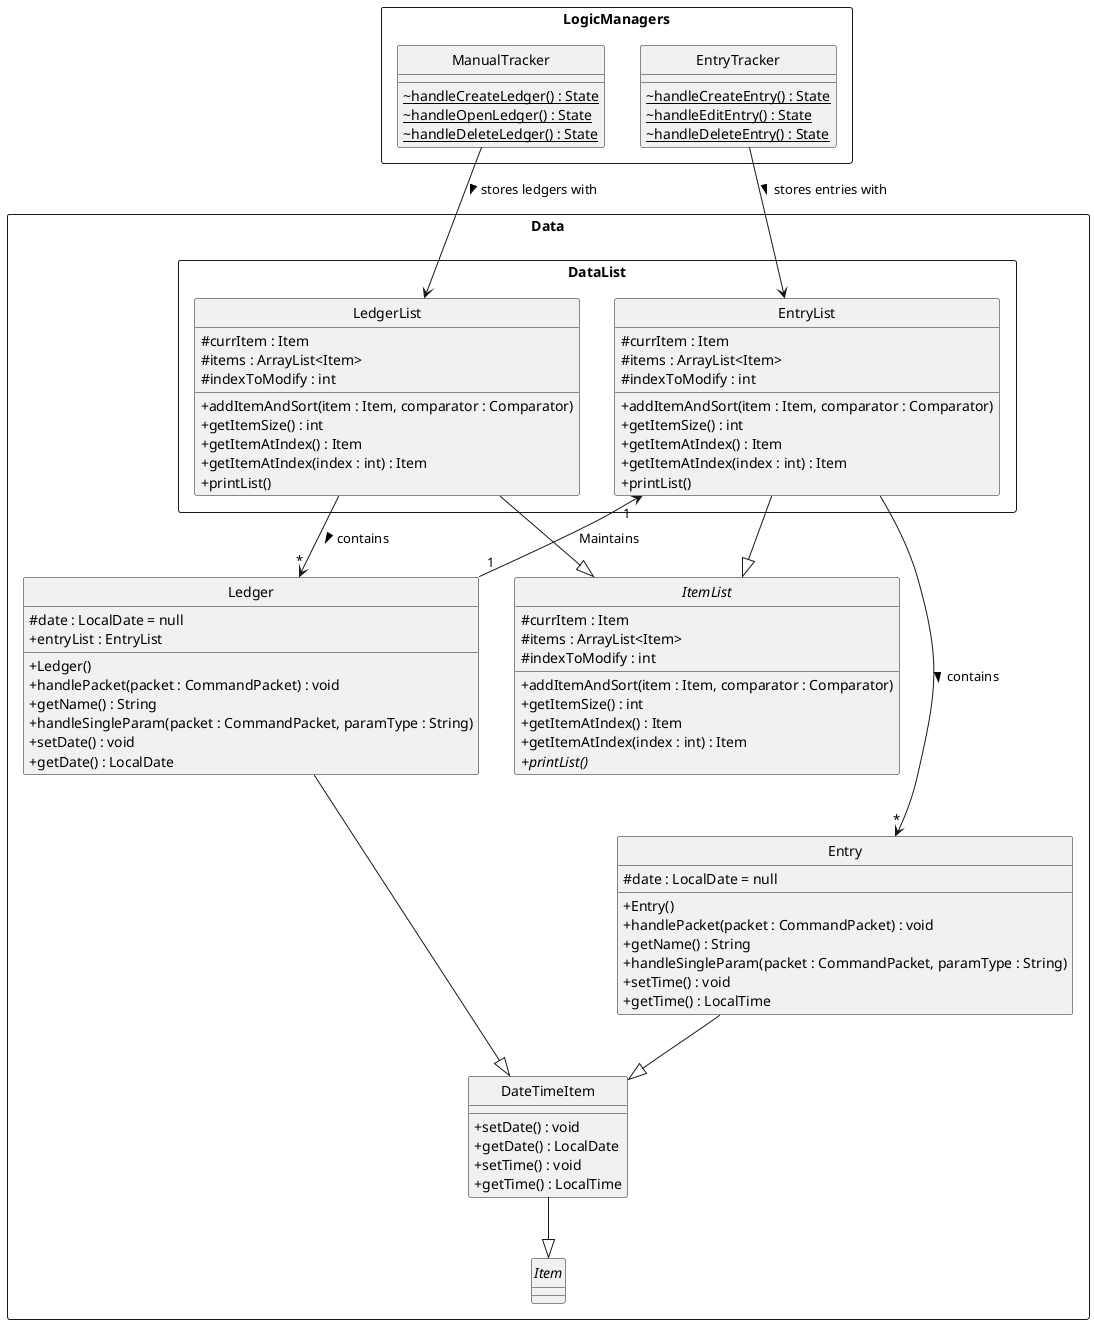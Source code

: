 @startuml
hide circle
scale 1094 width
skinparam classAttributeIconSize 0
skinparam BoxPadding 50
skinparam shadowing false


skinparam package<<Layout>> {
  borderColor Transparent
  backgroundColor Transparent
  fontColor Transparent
  stereotypeFontColor Transparent
}


rectangle Data {
    class DateTimeItem {
        + setDate() : void
        + getDate() : LocalDate
        + setTime() : void
        + getTime() : LocalTime
    }

    abstract class Item {
    }

    abstract class ItemList {
        # currItem : Item
        # items : ArrayList<Item>
        # indexToModify : int

        + addItemAndSort(item : Item, comparator : Comparator)
        + getItemSize() : int
        + getItemAtIndex() : Item
        + getItemAtIndex(index : int) : Item
        + {abstract} printList()
    }
    rectangle DataList {
        class LedgerList {
            # currItem : Item
            # items : ArrayList<Item>
            # indexToModify : int

            + addItemAndSort(item : Item, comparator : Comparator)
            + getItemSize() : int
            + getItemAtIndex() : Item
            + getItemAtIndex(index : int) : Item
            + printList()
        }

        class EntryList {
            # currItem : Item
            # items : ArrayList<Item>
            # indexToModify : int

            + addItemAndSort(item : Item, comparator : Comparator)
            + getItemSize() : int
            + getItemAtIndex() : Item
            + getItemAtIndex(index : int) : Item
            + printList()
        }
    }

    class Ledger {
        # date : LocalDate = null
        + entryList : EntryList
        + Ledger()
        + handlePacket(packet : CommandPacket) : void
        + getName() : String
        + handleSingleParam(packet : CommandPacket, paramType : String)
        + setDate() : void
        + getDate() : LocalDate
    }

    class Entry {
        # date : LocalDate = null
        + Entry()
        + handlePacket(packet : CommandPacket) : void
        + getName() : String
        + handleSingleParam(packet : CommandPacket, paramType : String)
        + setTime() : void
        + getTime() : LocalTime
    }


    DateTimeItem --|> Item
    Ledger --|> DateTimeItem
    Entry --|> DateTimeItem
    LedgerList --|> ItemList
    EntryList --|> ItemList
    Ledger "1" --> "1" EntryList : Maintains
    LedgerList --> "*" Ledger : contains >
    EntryList ---> "*" Entry : contains >
    EntryList -[hidden]- Entry

}

rectangle LogicManagers {
    class ManualTracker {
        ~ {static} handleCreateLedger() : State
        ~ {static} handleOpenLedger() : State
        ~ {static} handleDeleteLedger() : State
    }

    class EntryTracker {
        ~ {static} handleCreateEntry() : State
        ~ {static} handleEditEntry() : State
        ~ {static} handleDeleteEntry() : State
    }

    EntryTracker --> EntryList : stores entries with >
    ManualTracker --> LedgerList : stores ledgers with >
}

@enduml